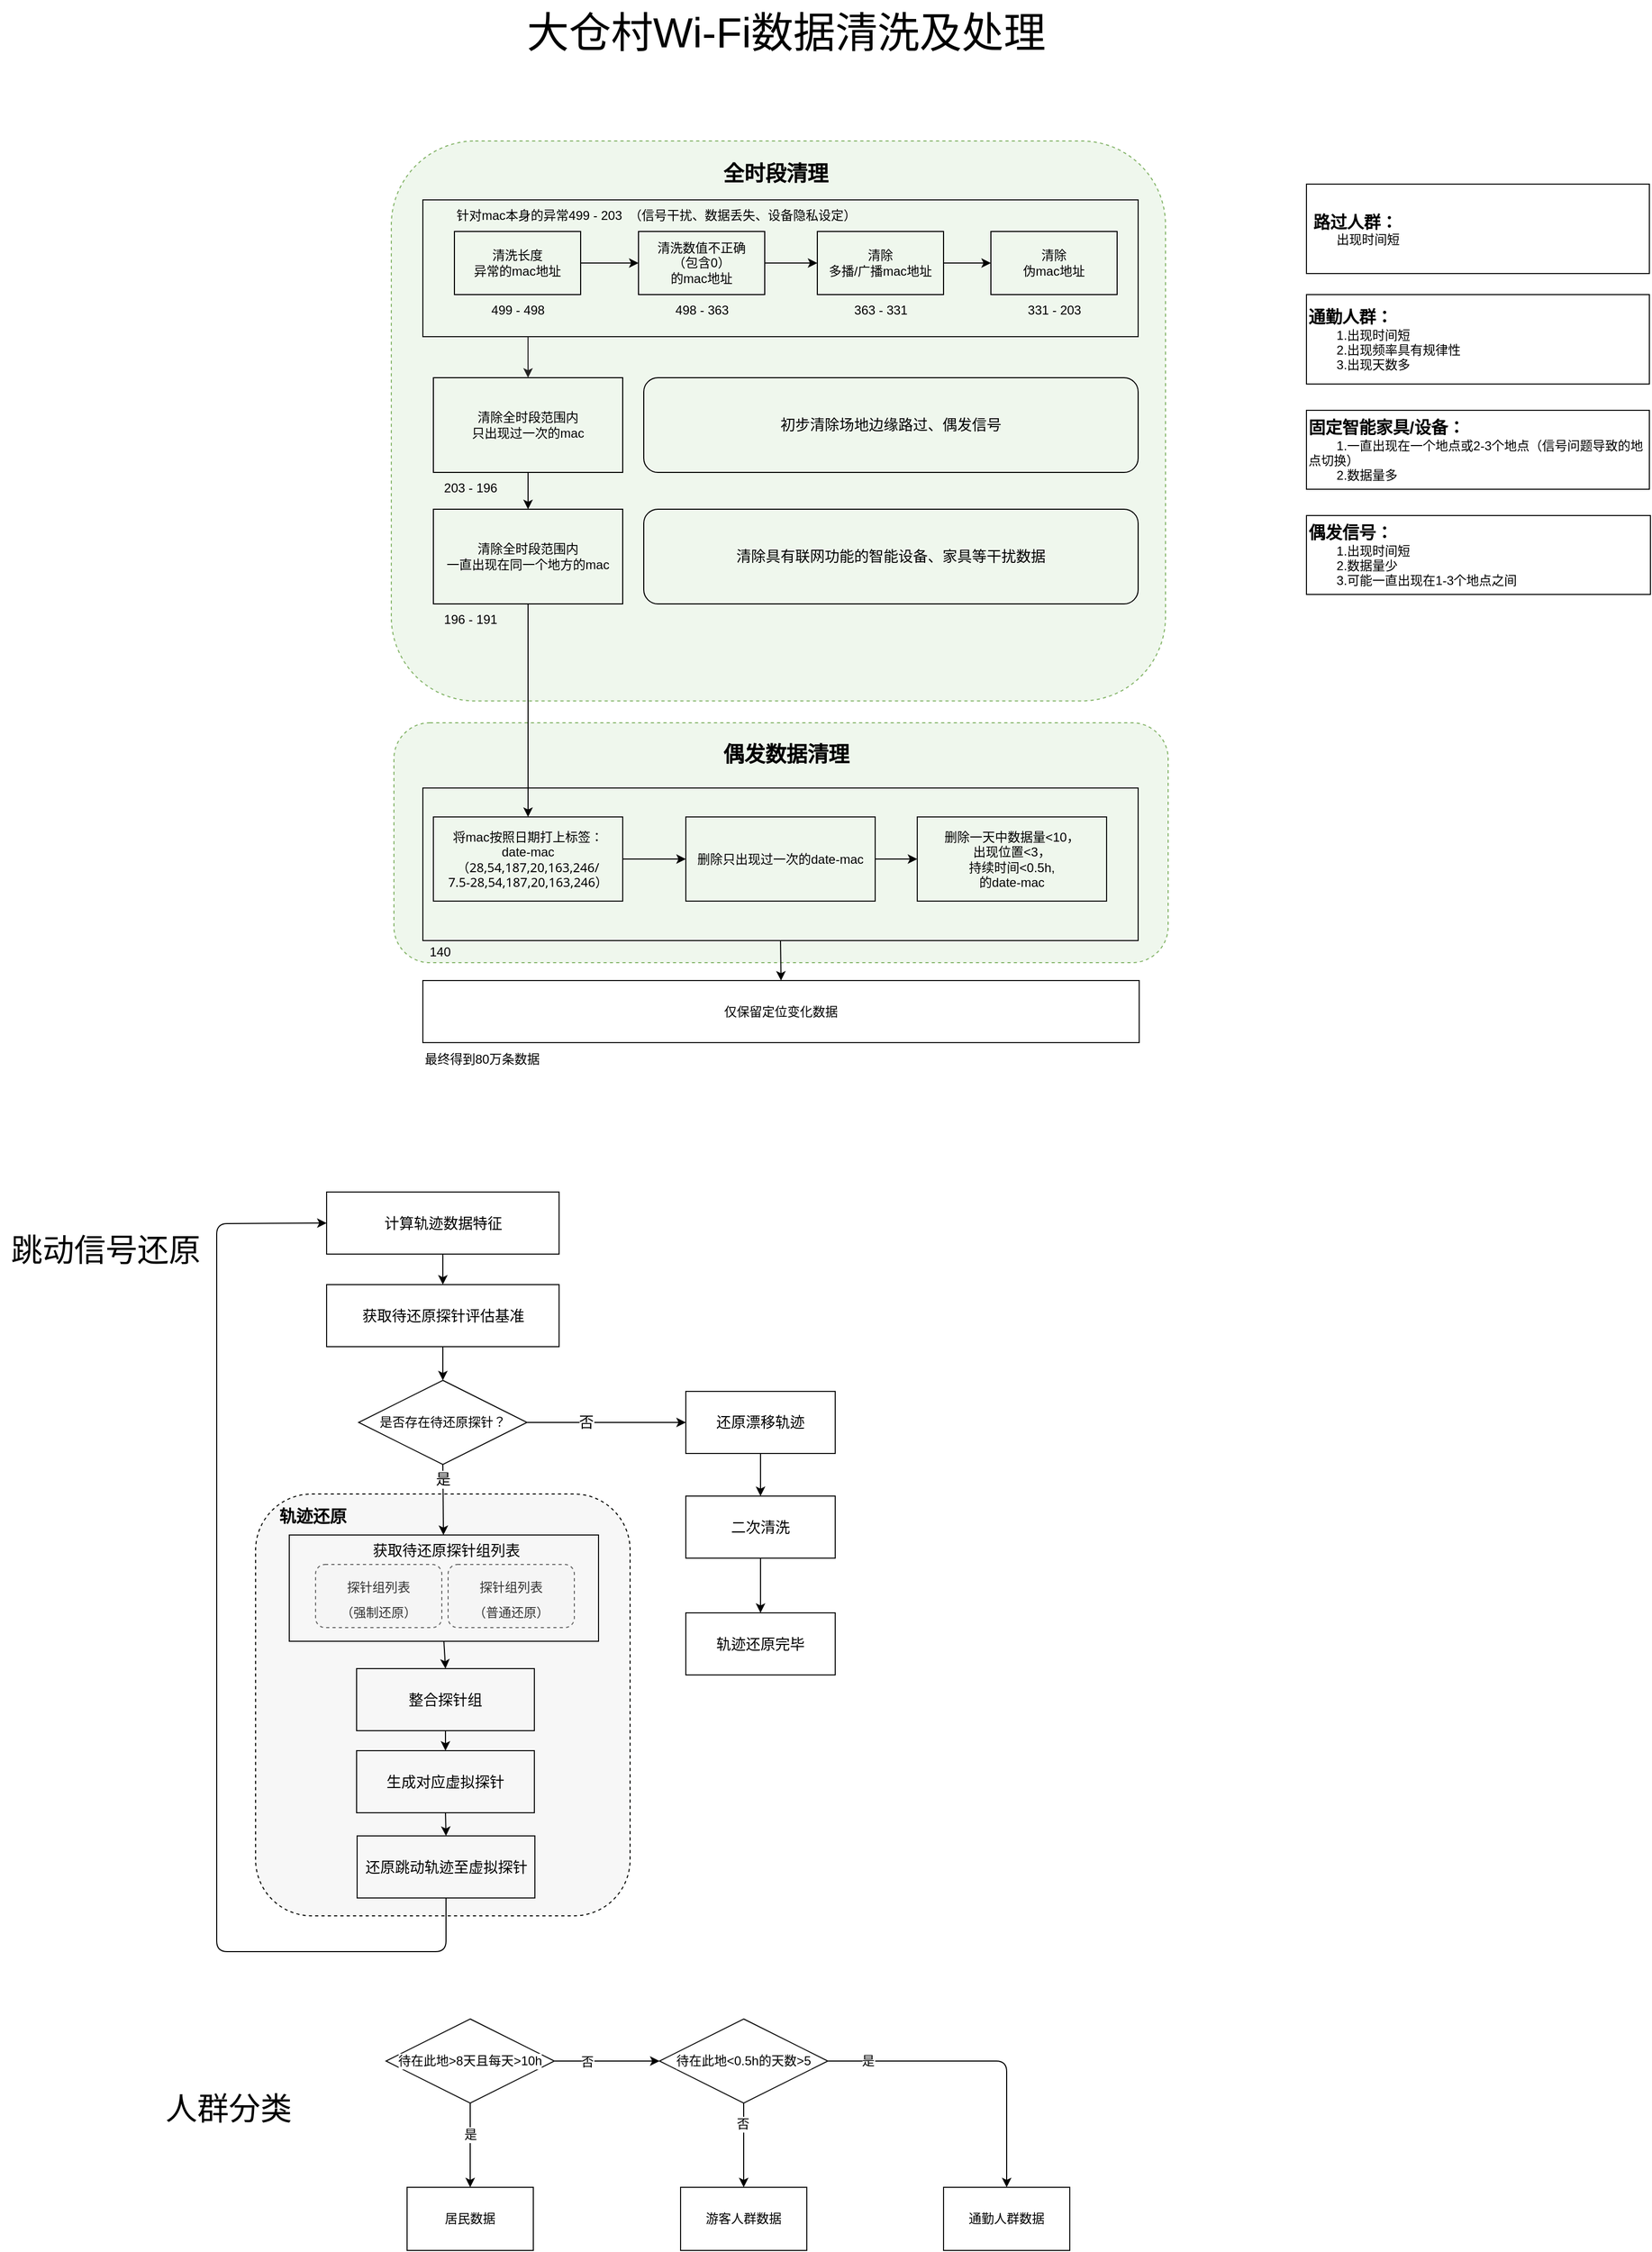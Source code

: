 <mxfile>
    <diagram id="5Ob9r-cBuhqN_jd1uwc4" name="Page-1">
        <mxGraphModel dx="693" dy="803" grid="0" gridSize="10" guides="1" tooltips="1" connect="1" arrows="1" fold="1" page="1" pageScale="1" pageWidth="2339" pageHeight="3300" background="#ffffff" math="0" shadow="0">
            <root>
                <mxCell id="0"/>
                <mxCell id="1" parent="0"/>
                <mxCell id="87" value="" style="rounded=1;whiteSpace=wrap;html=1;fillColor=#F7F7F7;strokeColor=#060804;dashed=1;" parent="1" vertex="1">
                    <mxGeometry x="292" y="1606" width="356" height="401" as="geometry"/>
                </mxCell>
                <mxCell id="94" value="还原跳动轨迹至虚拟探针" style="whiteSpace=wrap;html=1;fontSize=14;fillColor=none;fontColor=#000000;strokeColor=#0d0d0d;" parent="87" vertex="1">
                    <mxGeometry x="96.5" y="325" width="169" height="59" as="geometry"/>
                </mxCell>
                <mxCell id="80" value="" style="rounded=1;whiteSpace=wrap;html=1;fillColor=#EFF7ED;strokeColor=#82b366;dashed=1;" parent="1" vertex="1">
                    <mxGeometry x="423.5" y="873" width="736" height="228" as="geometry"/>
                </mxCell>
                <mxCell id="79" value="" style="rounded=1;whiteSpace=wrap;html=1;fillColor=#EFF7ED;strokeColor=#82b366;dashed=1;" parent="1" vertex="1">
                    <mxGeometry x="421" y="320" width="736" height="532.25" as="geometry"/>
                </mxCell>
                <mxCell id="23" value="全时段清理" style="text;html=1;align=center;verticalAlign=middle;resizable=0;points=[];autosize=1;strokeColor=none;fillColor=none;fontSize=20;horizontal=1;fontColor=#000000;fontStyle=1" parent="79" vertex="1">
                    <mxGeometry x="306" y="12" width="118" height="36" as="geometry"/>
                </mxCell>
                <mxCell id="15" value="清除全时段范围内&lt;br&gt;只出现过一次的mac" style="whiteSpace=wrap;html=1;fillColor=none;fontColor=#000000;strokeColor=#000000;" parent="79" vertex="1">
                    <mxGeometry x="40" y="225" width="180" height="90" as="geometry"/>
                </mxCell>
                <mxCell id="17" value="初步清除场地边缘路过、偶发信号" style="rounded=1;whiteSpace=wrap;html=1;fontSize=14;fillColor=none;fontColor=#000000;strokeColor=#000000;" parent="79" vertex="1">
                    <mxGeometry x="240" y="225" width="470" height="90" as="geometry"/>
                </mxCell>
                <mxCell id="18" value="清除全时段范围内&lt;br&gt;一直出现在同一个地方的mac" style="whiteSpace=wrap;html=1;fillColor=none;fontColor=#000000;strokeColor=#000000;" parent="79" vertex="1">
                    <mxGeometry x="40" y="350" width="180" height="90" as="geometry"/>
                </mxCell>
                <mxCell id="20" style="edgeStyle=none;html=1;exitX=0.5;exitY=1;exitDx=0;exitDy=0;entryX=0.5;entryY=0;entryDx=0;entryDy=0;fontColor=#000000;strokeColor=#030303;" parent="79" source="15" target="18" edge="1">
                    <mxGeometry relative="1" as="geometry"/>
                </mxCell>
                <mxCell id="19" value="203 - 196" style="text;html=1;align=center;verticalAlign=middle;resizable=0;points=[];autosize=1;strokeColor=none;fillColor=none;fontColor=#000000;" parent="79" vertex="1">
                    <mxGeometry x="40" y="315" width="70" height="30" as="geometry"/>
                </mxCell>
                <mxCell id="21" value="清除具有联网功能的智能设备、家具等干扰数据" style="rounded=1;whiteSpace=wrap;html=1;fontSize=14;fillColor=none;fontColor=#000000;strokeColor=#000000;" parent="79" vertex="1">
                    <mxGeometry x="240" y="350" width="470" height="90" as="geometry"/>
                </mxCell>
                <mxCell id="22" value="196 - 191" style="text;html=1;align=center;verticalAlign=middle;resizable=0;points=[];autosize=1;strokeColor=none;fillColor=none;fontColor=#000000;" parent="79" vertex="1">
                    <mxGeometry x="40" y="440" width="70" height="30" as="geometry"/>
                </mxCell>
                <mxCell id="74" style="edgeStyle=none;html=1;exitX=0.5;exitY=1;exitDx=0;exitDy=0;entryX=0.5;entryY=0;entryDx=0;entryDy=0;strokeColor=#030303;fontColor=#000000;" parent="1" source="68" target="73" edge="1">
                    <mxGeometry relative="1" as="geometry"/>
                </mxCell>
                <mxCell id="68" value="" style="whiteSpace=wrap;html=1;fillColor=none;fontColor=#000000;strokeColor=#0d0d0d;" parent="1" vertex="1">
                    <mxGeometry x="451" y="935" width="680" height="145" as="geometry"/>
                </mxCell>
                <mxCell id="13" value="" style="whiteSpace=wrap;html=1;fillColor=none;strokeColor=#0d0d0d;" parent="1" vertex="1">
                    <mxGeometry x="451" y="376" width="680" height="130" as="geometry"/>
                </mxCell>
                <mxCell id="6" style="edgeStyle=none;html=1;exitX=1;exitY=0.5;exitDx=0;exitDy=0;entryX=0;entryY=0.5;entryDx=0;entryDy=0;fontColor=#000000;strokeColor=#030303;" parent="1" source="2" target="4" edge="1">
                    <mxGeometry relative="1" as="geometry"/>
                </mxCell>
                <mxCell id="2" value="清洗长度&lt;br&gt;异常的mac地址" style="whiteSpace=wrap;html=1;fillColor=none;fontColor=#000000;strokeColor=#000000;" parent="1" vertex="1">
                    <mxGeometry x="481" y="406" width="120" height="60" as="geometry"/>
                </mxCell>
                <mxCell id="3" value="499 - 498" style="text;html=1;align=center;verticalAlign=middle;resizable=0;points=[];autosize=1;strokeColor=none;fillColor=none;fontColor=#000000;" parent="1" vertex="1">
                    <mxGeometry x="506" y="466" width="70" height="30" as="geometry"/>
                </mxCell>
                <mxCell id="9" style="edgeStyle=none;html=1;exitX=1;exitY=0.5;exitDx=0;exitDy=0;entryX=0;entryY=0.5;entryDx=0;entryDy=0;fontColor=#000000;strokeColor=#030303;" parent="1" source="4" target="7" edge="1">
                    <mxGeometry relative="1" as="geometry"/>
                </mxCell>
                <mxCell id="4" value="清洗数值不正确&lt;br&gt;（包含0）&lt;br&gt;的mac地址" style="whiteSpace=wrap;html=1;fillColor=none;fontColor=#000000;strokeColor=#000000;" parent="1" vertex="1">
                    <mxGeometry x="656" y="406" width="120" height="60" as="geometry"/>
                </mxCell>
                <mxCell id="5" value="498 - 363" style="text;html=1;align=center;verticalAlign=middle;resizable=0;points=[];autosize=1;strokeColor=none;fillColor=none;fontColor=#000000;" parent="1" vertex="1">
                    <mxGeometry x="681" y="466" width="70" height="30" as="geometry"/>
                </mxCell>
                <mxCell id="12" style="edgeStyle=none;html=1;exitX=1;exitY=0.5;exitDx=0;exitDy=0;entryX=0;entryY=0.5;entryDx=0;entryDy=0;fontColor=#000000;strokeColor=#030303;" parent="1" source="7" target="10" edge="1">
                    <mxGeometry relative="1" as="geometry"/>
                </mxCell>
                <mxCell id="7" value="清除&lt;br&gt;多播/广播mac地址" style="whiteSpace=wrap;html=1;fillColor=none;fontColor=#000000;strokeColor=#000000;" parent="1" vertex="1">
                    <mxGeometry x="826" y="406" width="120" height="60" as="geometry"/>
                </mxCell>
                <mxCell id="8" value="363 - 331" style="text;html=1;align=center;verticalAlign=middle;resizable=0;points=[];autosize=1;strokeColor=none;fillColor=none;fontColor=#000000;" parent="1" vertex="1">
                    <mxGeometry x="851" y="466" width="70" height="30" as="geometry"/>
                </mxCell>
                <mxCell id="10" value="清除&lt;br&gt;伪mac地址" style="whiteSpace=wrap;html=1;fillColor=none;fontColor=#000000;strokeColor=#000000;" parent="1" vertex="1">
                    <mxGeometry x="991" y="406" width="120" height="60" as="geometry"/>
                </mxCell>
                <mxCell id="11" value="331 - 203" style="text;html=1;align=center;verticalAlign=middle;resizable=0;points=[];autosize=1;strokeColor=none;fillColor=none;fontColor=#000000;" parent="1" vertex="1">
                    <mxGeometry x="1016" y="466" width="70" height="30" as="geometry"/>
                </mxCell>
                <mxCell id="14" value="针对mac本身的异常499 - 203&amp;nbsp; （信号干扰、数据丢失、设备隐私设定）" style="text;html=1;align=left;verticalAlign=middle;resizable=0;points=[];autosize=1;fillColor=none;fontColor=#000000;" parent="1" vertex="1">
                    <mxGeometry x="481" y="376" width="400" height="30" as="geometry"/>
                </mxCell>
                <mxCell id="16" value="" style="edgeStyle=none;orthogonalLoop=1;jettySize=auto;html=1;entryX=0.5;entryY=0;entryDx=0;entryDy=0;exitX=0.147;exitY=1.002;exitDx=0;exitDy=0;exitPerimeter=0;fontColor=#000000;strokeColor=#242323;" parent="1" source="13" target="15" edge="1">
                    <mxGeometry width="100" relative="1" as="geometry">
                        <mxPoint x="551" y="511" as="sourcePoint"/>
                        <mxPoint x="601" y="546" as="targetPoint"/>
                        <Array as="points"/>
                    </mxGeometry>
                </mxCell>
                <mxCell id="63" style="edgeStyle=none;html=1;exitX=0.5;exitY=1;exitDx=0;exitDy=0;entryX=0.5;entryY=0;entryDx=0;entryDy=0;fontSize=12;fontColor=#000000;strokeColor=#030303;" parent="1" source="18" target="25" edge="1">
                    <mxGeometry relative="1" as="geometry"/>
                </mxCell>
                <mxCell id="60" style="edgeStyle=none;html=1;exitX=1;exitY=0.5;exitDx=0;exitDy=0;entryX=0;entryY=0.5;entryDx=0;entryDy=0;fontSize=12;fontColor=#000000;strokeColor=#030303;" parent="1" source="25" target="52" edge="1">
                    <mxGeometry relative="1" as="geometry"/>
                </mxCell>
                <mxCell id="25" value="&lt;font style=&quot;font-size: 12px;&quot;&gt;将mac按照日期打上标签：&lt;br&gt;date-mac&lt;br style=&quot;font-size: 12px;&quot;&gt;（&lt;span style=&quot;font-family: &amp;quot;Segoe WPC&amp;quot;, &amp;quot;Segoe UI&amp;quot;, sans-serif; text-align: right; font-size: 12px;&quot;&gt;28,54,187,20,163,246/&lt;/span&gt;&lt;br style=&quot;font-family: &amp;quot;Segoe WPC&amp;quot;, &amp;quot;Segoe UI&amp;quot;, sans-serif; text-align: right; font-size: 12px;&quot;&gt;&lt;span style=&quot;font-family: &amp;quot;Segoe WPC&amp;quot;, &amp;quot;Segoe UI&amp;quot;, sans-serif; text-align: right; font-size: 12px;&quot;&gt;7.5-28,54,187,20,163,246）&lt;/span&gt;&lt;/font&gt;" style="whiteSpace=wrap;html=1;fontSize=12;fillColor=none;fontColor=#000000;strokeColor=#0d0d0d;" parent="1" vertex="1">
                    <mxGeometry x="461" y="962.5" width="180" height="80" as="geometry"/>
                </mxCell>
                <mxCell id="26" value="人群分类" style="text;html=1;align=center;verticalAlign=middle;resizable=0;points=[];autosize=1;strokeColor=none;fillColor=none;fontSize=30;horizontal=1;fontColor=#000000;" parent="1" vertex="1">
                    <mxGeometry x="196" y="2165" width="140" height="50" as="geometry"/>
                </mxCell>
                <mxCell id="30" style="edgeStyle=none;html=1;exitX=0.5;exitY=1;exitDx=0;exitDy=0;entryX=0.5;entryY=0;entryDx=0;entryDy=0;fontSize=12;fontColor=#000000;" parent="1" source="27" target="29" edge="1">
                    <mxGeometry relative="1" as="geometry"/>
                </mxCell>
                <mxCell id="33" value="是" style="edgeLabel;html=1;align=center;verticalAlign=middle;resizable=0;points=[];fontSize=12;fontColor=#000000;labelBackgroundColor=#FFFFFF;" parent="30" vertex="1" connectable="0">
                    <mxGeometry x="0.43" y="1" relative="1" as="geometry">
                        <mxPoint x="-1" y="-27" as="offset"/>
                    </mxGeometry>
                </mxCell>
                <mxCell id="35" style="edgeStyle=none;html=1;exitX=1;exitY=0.5;exitDx=0;exitDy=0;entryX=0;entryY=0.5;entryDx=0;entryDy=0;fontSize=12;fontColor=#000000;labelBackgroundColor=#FFFFFF;" parent="1" source="27" target="34" edge="1">
                    <mxGeometry relative="1" as="geometry"/>
                </mxCell>
                <mxCell id="36" value="否" style="edgeLabel;html=1;align=center;verticalAlign=middle;resizable=0;points=[];fontSize=12;fontColor=#000000;labelBackgroundColor=#FFFFFF;" parent="35" vertex="1" connectable="0">
                    <mxGeometry x="-0.393" y="-1" relative="1" as="geometry">
                        <mxPoint as="offset"/>
                    </mxGeometry>
                </mxCell>
                <mxCell id="27" value="待在此地&amp;gt;8天且每天&amp;gt;10h" style="rhombus;whiteSpace=wrap;html=1;fontSize=12;fillColor=none;fontColor=#000000;strokeColor=#0d0d0d;labelBackgroundColor=#FFFFFF;" parent="1" vertex="1">
                    <mxGeometry x="416" y="2105" width="160" height="80" as="geometry"/>
                </mxCell>
                <mxCell id="29" value="居民数据" style="whiteSpace=wrap;html=1;fontSize=12;fillColor=none;fontColor=#000000;strokeColor=#0d0d0d;" parent="1" vertex="1">
                    <mxGeometry x="436" y="2265" width="120" height="60" as="geometry"/>
                </mxCell>
                <mxCell id="38" style="edgeStyle=none;html=1;entryX=0.5;entryY=0;entryDx=0;entryDy=0;fontSize=12;fontColor=#000000;" parent="1" source="34" target="37" edge="1">
                    <mxGeometry relative="1" as="geometry"/>
                </mxCell>
                <mxCell id="39" value="否" style="edgeLabel;html=1;align=center;verticalAlign=middle;resizable=0;points=[];fontSize=12;fontColor=#000000;labelBackgroundColor=#FFFFFF;" parent="38" vertex="1" connectable="0">
                    <mxGeometry x="-0.515" y="-1" relative="1" as="geometry">
                        <mxPoint as="offset"/>
                    </mxGeometry>
                </mxCell>
                <mxCell id="44" style="edgeStyle=none;html=1;exitX=1;exitY=0.5;exitDx=0;exitDy=0;entryX=0.5;entryY=0;entryDx=0;entryDy=0;fontSize=40;fontColor=#000000;" parent="1" source="34" target="43" edge="1">
                    <mxGeometry relative="1" as="geometry">
                        <Array as="points">
                            <mxPoint x="1006" y="2145"/>
                        </Array>
                    </mxGeometry>
                </mxCell>
                <mxCell id="46" value="是" style="edgeLabel;html=1;align=center;verticalAlign=middle;resizable=0;points=[];fontSize=12;fontColor=#000000;labelBackgroundColor=#FFFFFF;" parent="44" vertex="1" connectable="0">
                    <mxGeometry x="-0.738" relative="1" as="geometry">
                        <mxPoint as="offset"/>
                    </mxGeometry>
                </mxCell>
                <mxCell id="34" value="待在此地&amp;lt;0.5h的天数&amp;gt;5" style="rhombus;whiteSpace=wrap;html=1;fontSize=12;fillColor=none;fontColor=#000000;strokeColor=#0d0d0d;labelBackgroundColor=#FFFFFF;" parent="1" vertex="1">
                    <mxGeometry x="676" y="2105" width="160" height="80" as="geometry"/>
                </mxCell>
                <mxCell id="37" value="游客人群数据" style="whiteSpace=wrap;html=1;fontSize=12;fillColor=none;fontColor=#000000;strokeColor=#0d0d0d;" parent="1" vertex="1">
                    <mxGeometry x="696" y="2265" width="120" height="60" as="geometry"/>
                </mxCell>
                <mxCell id="41" value="大仓村Wi-Fi数据清洗及处理" style="text;html=1;align=center;verticalAlign=middle;resizable=0;points=[];autosize=1;strokeColor=none;fillColor=none;fontSize=40;fontColor=#000000;" parent="1" vertex="1">
                    <mxGeometry x="536" y="186" width="520" height="60" as="geometry"/>
                </mxCell>
                <mxCell id="43" value="通勤人群数据" style="whiteSpace=wrap;html=1;fontSize=12;fillColor=none;fontColor=#000000;strokeColor=#0d0d0d;" parent="1" vertex="1">
                    <mxGeometry x="946" y="2265" width="120" height="60" as="geometry"/>
                </mxCell>
                <mxCell id="67" style="edgeStyle=none;html=1;exitX=1;exitY=0.5;exitDx=0;exitDy=0;entryX=0;entryY=0.5;entryDx=0;entryDy=0;fontSize=16;fontColor=#000000;strokeColor=#030303;" parent="1" source="52" target="66" edge="1">
                    <mxGeometry relative="1" as="geometry"/>
                </mxCell>
                <mxCell id="52" value="删除只出现过一次的date-mac" style="whiteSpace=wrap;html=1;fontSize=12;fillColor=none;fontColor=#000000;strokeColor=#0d0d0d;" parent="1" vertex="1">
                    <mxGeometry x="701" y="962.5" width="180" height="80" as="geometry"/>
                </mxCell>
                <mxCell id="53" value="&lt;b&gt;&lt;font style=&quot;font-size: 16px;&quot;&gt;通勤人群：&lt;/font&gt;&lt;/b&gt;&lt;br&gt;&lt;span style=&quot;white-space: pre;&quot;&gt;&#9;&lt;/span&gt;1.出现时间短&lt;br&gt;&lt;span style=&quot;white-space: pre;&quot;&gt;&#9;&lt;/span&gt;2.出现频率具有规律性&lt;br&gt;&lt;span style=&quot;white-space: pre;&quot;&gt;&#9;&lt;/span&gt;3.出现天数多" style="whiteSpace=wrap;html=1;fontSize=12;align=left;fillColor=none;fontColor=#000000;strokeColor=#0d0d0d;" parent="1" vertex="1">
                    <mxGeometry x="1291" y="466" width="326" height="85" as="geometry"/>
                </mxCell>
                <mxCell id="54" value="&lt;b&gt;&lt;font style=&quot;font-size: 16px;&quot;&gt;固定智能家具/设备：&lt;/font&gt;&lt;/b&gt;&lt;br&gt;&lt;span style=&quot;white-space: pre;&quot;&gt;&#9;&lt;/span&gt;1.一直出现在一个地点或2-3个地点（信号问题导致的地点切换）&lt;br&gt;&lt;span style=&quot;white-space: pre;&quot;&gt;&#9;&lt;/span&gt;2.数据量多" style="whiteSpace=wrap;html=1;fontSize=12;align=left;fillColor=none;fontColor=#000000;strokeColor=#0d0d0d;" parent="1" vertex="1">
                    <mxGeometry x="1291" y="576" width="326" height="75" as="geometry"/>
                </mxCell>
                <mxCell id="55" value="&lt;b&gt;&lt;font style=&quot;font-size: 16px;&quot;&gt;偶发信号：&lt;/font&gt;&lt;/b&gt;&lt;br&gt;&lt;span style=&quot;white-space: pre;&quot;&gt;&#9;&lt;/span&gt;1.出现时间短&lt;br&gt;&lt;span style=&quot;white-space: pre;&quot;&gt;&#9;&lt;/span&gt;2.数据量少&lt;br&gt;&lt;span style=&quot;white-space: pre;&quot;&gt;&#9;&lt;/span&gt;3.可能一直出现在1-3个地点之间" style="whiteSpace=wrap;html=1;fontSize=12;align=left;fillColor=none;fontColor=#000000;strokeColor=#0d0d0d;" parent="1" vertex="1">
                    <mxGeometry x="1291" y="676" width="327" height="75" as="geometry"/>
                </mxCell>
                <mxCell id="62" value="140" style="text;html=1;align=center;verticalAlign=middle;resizable=0;points=[];autosize=1;strokeColor=none;fillColor=none;fontColor=#000000;" parent="1" vertex="1">
                    <mxGeometry x="448" y="1078" width="38" height="26" as="geometry"/>
                </mxCell>
                <mxCell id="64" value="偶发数据清理" style="text;html=1;align=center;verticalAlign=middle;resizable=0;points=[];autosize=1;strokeColor=none;fillColor=none;fontSize=20;horizontal=1;fontColor=#000000;fontStyle=1" parent="1" vertex="1">
                    <mxGeometry x="727" y="884" width="138" height="36" as="geometry"/>
                </mxCell>
                <mxCell id="65" value="&lt;font style=&quot;font-size: 16px;&quot;&gt;&lt;b&gt;&amp;nbsp;路过人群：&lt;/b&gt;&lt;/font&gt;&lt;br&gt;&lt;span style=&quot;white-space: pre;&quot;&gt;&#9;&lt;/span&gt;出现时间短" style="whiteSpace=wrap;html=1;fontSize=12;align=left;fillColor=none;fontColor=#000000;strokeColor=#0d0d0d;" parent="1" vertex="1">
                    <mxGeometry x="1291" y="361" width="326" height="85" as="geometry"/>
                </mxCell>
                <mxCell id="66" value="删除一天中数据量&amp;lt;10，&lt;br&gt;出现位置&amp;lt;3，&lt;br&gt;持续时间&amp;lt;0.5h,&lt;br&gt;的date-mac" style="whiteSpace=wrap;html=1;fontSize=12;fillColor=none;fontColor=#000000;strokeColor=#0d0d0d;" parent="1" vertex="1">
                    <mxGeometry x="921" y="962.5" width="180" height="80" as="geometry"/>
                </mxCell>
                <mxCell id="69" value="跳动信号还原" style="text;html=1;align=center;verticalAlign=middle;resizable=0;points=[];autosize=1;strokeColor=none;fillColor=none;fontSize=30;horizontal=1;fontColor=#000000;" parent="1" vertex="1">
                    <mxGeometry x="49" y="1349" width="200" height="50" as="geometry"/>
                </mxCell>
                <mxCell id="73" value="仅保留定位变化数据" style="whiteSpace=wrap;html=1;fontSize=12;fillColor=none;fontColor=#000000;strokeColor=#0d0d0d;" parent="1" vertex="1">
                    <mxGeometry x="451" y="1118" width="681" height="59" as="geometry"/>
                </mxCell>
                <mxCell id="75" value="最终得到80万条数据" style="text;html=1;align=center;verticalAlign=middle;resizable=0;points=[];autosize=1;strokeColor=none;fillColor=none;fontColor=#000000;" parent="1" vertex="1">
                    <mxGeometry x="443" y="1180" width="127" height="26" as="geometry"/>
                </mxCell>
                <mxCell id="97" style="edgeStyle=none;html=1;exitX=0.5;exitY=1;exitDx=0;exitDy=0;entryX=0.5;entryY=0;entryDx=0;entryDy=0;strokeColor=#030303;fontSize=14;fontColor=#000000;" parent="1" source="82" target="83" edge="1">
                    <mxGeometry relative="1" as="geometry"/>
                </mxCell>
                <mxCell id="82" value="计算轨迹数据特征" style="whiteSpace=wrap;html=1;fontSize=14;fillColor=none;fontColor=#000000;strokeColor=#0d0d0d;" parent="1" vertex="1">
                    <mxGeometry x="359.5" y="1319" width="221" height="59" as="geometry"/>
                </mxCell>
                <mxCell id="98" style="edgeStyle=none;html=1;exitX=0.5;exitY=1;exitDx=0;exitDy=0;entryX=0.5;entryY=0;entryDx=0;entryDy=0;strokeColor=#030303;fontSize=14;fontColor=#000000;" parent="1" source="83" target="96" edge="1">
                    <mxGeometry relative="1" as="geometry">
                        <mxPoint x="467" y="1480" as="targetPoint"/>
                    </mxGeometry>
                </mxCell>
                <mxCell id="83" value="获取待还原探针评估基准" style="whiteSpace=wrap;html=1;fontSize=14;fillColor=none;fontColor=#000000;strokeColor=#0d0d0d;" parent="1" vertex="1">
                    <mxGeometry x="359.5" y="1407" width="221" height="59" as="geometry"/>
                </mxCell>
                <mxCell id="85" value="&lt;font style=&quot;font-size: 12px;&quot;&gt;探针组列表&lt;br&gt;（强制还原）&lt;/font&gt;" style="rounded=1;whiteSpace=wrap;html=1;dashed=1;strokeColor=#666666;fontSize=20;fontColor=#333333;fillColor=#f5f5f5;" parent="1" vertex="1">
                    <mxGeometry x="349" y="1673" width="120" height="60" as="geometry"/>
                </mxCell>
                <mxCell id="86" value="&lt;font style=&quot;font-size: 12px;&quot;&gt;探针组列表&lt;br&gt;（普通还原）&lt;br&gt;&lt;/font&gt;" style="rounded=1;whiteSpace=wrap;html=1;dashed=1;strokeColor=#666666;fontSize=20;fontColor=#333333;fillColor=#f5f5f5;" parent="1" vertex="1">
                    <mxGeometry x="475" y="1673" width="120" height="60" as="geometry"/>
                </mxCell>
                <mxCell id="88" value="轨迹还原" style="text;html=1;align=center;verticalAlign=middle;resizable=0;points=[];autosize=1;strokeColor=none;fillColor=none;fontSize=16;fontColor=#000000;fontStyle=1" parent="1" vertex="1">
                    <mxGeometry x="305" y="1611" width="82" height="31" as="geometry"/>
                </mxCell>
                <mxCell id="100" style="edgeStyle=none;html=1;exitX=0.5;exitY=1;exitDx=0;exitDy=0;entryX=0.5;entryY=0;entryDx=0;entryDy=0;strokeColor=#030303;fontSize=14;fontColor=#000000;" parent="1" source="90" target="92" edge="1">
                    <mxGeometry relative="1" as="geometry"/>
                </mxCell>
                <mxCell id="90" value="" style="whiteSpace=wrap;html=1;fontSize=12;fillColor=none;fontColor=#000000;strokeColor=#0d0d0d;" parent="1" vertex="1">
                    <mxGeometry x="324" y="1645" width="294" height="101" as="geometry"/>
                </mxCell>
                <mxCell id="91" value="获取待还原探针组列表" style="text;html=1;align=center;verticalAlign=middle;resizable=0;points=[];autosize=1;strokeColor=none;fillColor=none;fontSize=14;fontColor=#000000;" parent="1" vertex="1">
                    <mxGeometry x="394" y="1645" width="158" height="29" as="geometry"/>
                </mxCell>
                <mxCell id="101" style="edgeStyle=none;html=1;exitX=0.5;exitY=1;exitDx=0;exitDy=0;strokeColor=#030303;fontSize=14;fontColor=#000000;" parent="1" source="92" target="93" edge="1">
                    <mxGeometry relative="1" as="geometry"/>
                </mxCell>
                <mxCell id="92" value="整合探针组" style="whiteSpace=wrap;html=1;fontSize=14;fillColor=none;fontColor=#000000;strokeColor=#0d0d0d;" parent="1" vertex="1">
                    <mxGeometry x="388" y="1772" width="169" height="59" as="geometry"/>
                </mxCell>
                <mxCell id="102" style="edgeStyle=none;html=1;exitX=0.5;exitY=1;exitDx=0;exitDy=0;entryX=0.5;entryY=0;entryDx=0;entryDy=0;strokeColor=#030303;fontSize=14;fontColor=#000000;" parent="1" source="93" target="94" edge="1">
                    <mxGeometry relative="1" as="geometry"/>
                </mxCell>
                <mxCell id="93" value="生成对应虚拟探针" style="whiteSpace=wrap;html=1;fontSize=14;fillColor=none;fontColor=#000000;strokeColor=#0d0d0d;" parent="1" vertex="1">
                    <mxGeometry x="388" y="1850" width="169" height="59" as="geometry"/>
                </mxCell>
                <mxCell id="99" style="edgeStyle=none;html=1;exitX=0.5;exitY=1;exitDx=0;exitDy=0;strokeColor=#030303;fontSize=14;fontColor=#000000;" parent="1" source="96" target="90" edge="1">
                    <mxGeometry relative="1" as="geometry"/>
                </mxCell>
                <mxCell id="104" value="是" style="edgeLabel;html=1;align=center;verticalAlign=middle;resizable=0;points=[];fontSize=14;fontColor=#000000;labelBackgroundColor=#ffffff;" parent="99" vertex="1" connectable="0">
                    <mxGeometry x="-0.279" relative="1" as="geometry">
                        <mxPoint y="-10" as="offset"/>
                    </mxGeometry>
                </mxCell>
                <mxCell id="106" style="edgeStyle=none;html=1;exitX=1;exitY=0.5;exitDx=0;exitDy=0;entryX=0;entryY=0.5;entryDx=0;entryDy=0;strokeColor=#030303;fontSize=14;fontColor=#000000;" parent="1" source="96" target="105" edge="1">
                    <mxGeometry relative="1" as="geometry"/>
                </mxCell>
                <mxCell id="107" value="否" style="edgeLabel;html=1;align=center;verticalAlign=middle;resizable=0;points=[];fontSize=14;fontColor=#000000;labelBackgroundColor=#ffffff;" parent="106" vertex="1" connectable="0">
                    <mxGeometry x="0.35" y="-1" relative="1" as="geometry">
                        <mxPoint x="-46" y="-1" as="offset"/>
                    </mxGeometry>
                </mxCell>
                <mxCell id="96" value="是否存在待还原探针？" style="rhombus;whiteSpace=wrap;html=1;fontSize=12;fillColor=none;fontColor=#000000;strokeColor=#0d0d0d;" parent="1" vertex="1">
                    <mxGeometry x="390" y="1498" width="160" height="80" as="geometry"/>
                </mxCell>
                <mxCell id="103" style="edgeStyle=none;html=1;exitX=0.5;exitY=1;exitDx=0;exitDy=0;entryX=0;entryY=0.5;entryDx=0;entryDy=0;strokeColor=#030303;fontSize=14;fontColor=#000000;" parent="1" source="94" target="82" edge="1">
                    <mxGeometry relative="1" as="geometry">
                        <Array as="points">
                            <mxPoint x="473" y="2041"/>
                            <mxPoint x="255" y="2041"/>
                            <mxPoint x="255" y="1349"/>
                        </Array>
                    </mxGeometry>
                </mxCell>
                <mxCell id="110" style="edgeStyle=none;html=1;exitX=0.5;exitY=1;exitDx=0;exitDy=0;entryX=0.5;entryY=0;entryDx=0;entryDy=0;strokeColor=#030303;fontSize=14;fontColor=#000000;" parent="1" source="105" target="108" edge="1">
                    <mxGeometry relative="1" as="geometry"/>
                </mxCell>
                <mxCell id="105" value="还原漂移轨迹" style="whiteSpace=wrap;html=1;fontSize=14;fillColor=none;fontColor=#000000;strokeColor=#0d0d0d;" parent="1" vertex="1">
                    <mxGeometry x="701" y="1508.5" width="142" height="59" as="geometry"/>
                </mxCell>
                <mxCell id="111" style="edgeStyle=none;html=1;exitX=0.5;exitY=1;exitDx=0;exitDy=0;entryX=0.5;entryY=0;entryDx=0;entryDy=0;strokeColor=#030303;fontSize=14;fontColor=#000000;" parent="1" source="108" target="109" edge="1">
                    <mxGeometry relative="1" as="geometry"/>
                </mxCell>
                <mxCell id="108" value="二次清洗" style="whiteSpace=wrap;html=1;fontSize=14;fillColor=none;fontColor=#000000;strokeColor=#0d0d0d;" parent="1" vertex="1">
                    <mxGeometry x="701" y="1608" width="142" height="59" as="geometry"/>
                </mxCell>
                <mxCell id="109" value="轨迹还原完毕" style="whiteSpace=wrap;html=1;fontSize=14;fillColor=none;fontColor=#000000;strokeColor=#0d0d0d;" parent="1" vertex="1">
                    <mxGeometry x="701" y="1719" width="142" height="59" as="geometry"/>
                </mxCell>
            </root>
        </mxGraphModel>
    </diagram>
</mxfile>